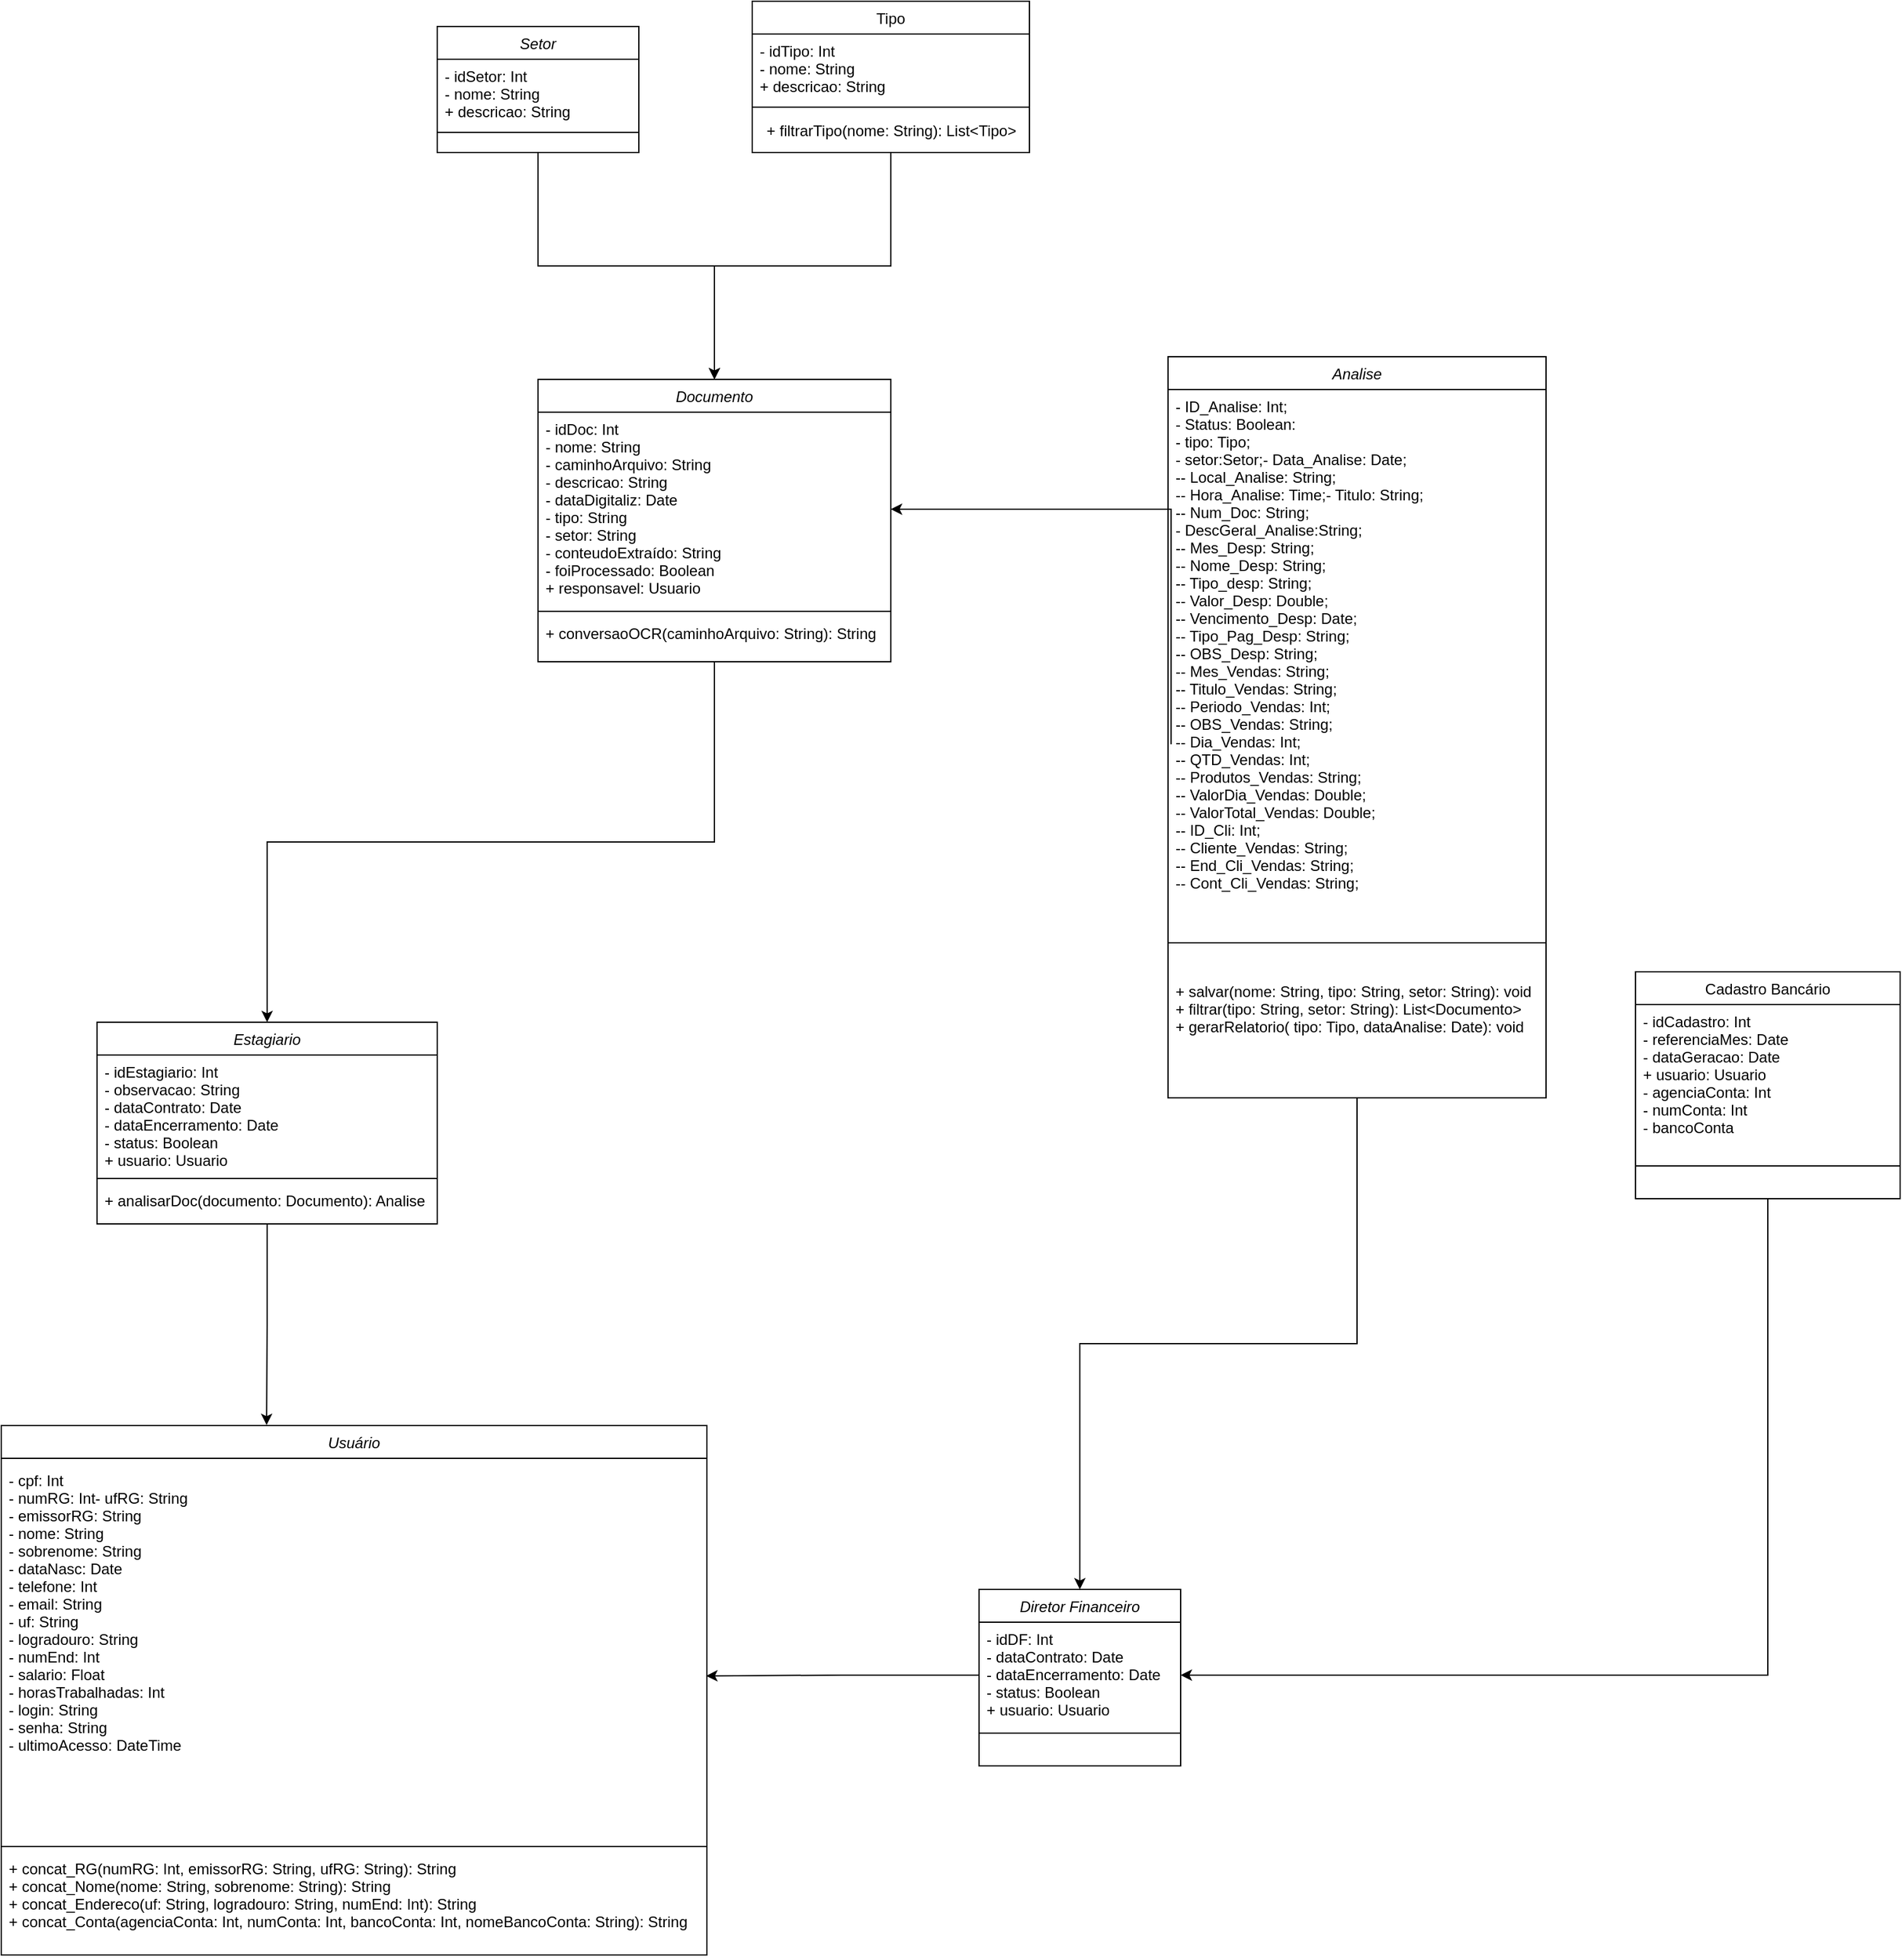 <mxfile version="27.0.5" pages="2">
  <diagram id="C5RBs43oDa-KdzZeNtuy" name="Page-1">
    <mxGraphModel dx="2379" dy="1110" grid="1" gridSize="10" guides="1" tooltips="1" connect="1" arrows="1" fold="1" page="1" pageScale="1" pageWidth="827" pageHeight="1169" math="0" shadow="0">
      <root>
        <mxCell id="WIyWlLk6GJQsqaUBKTNV-0" />
        <mxCell id="WIyWlLk6GJQsqaUBKTNV-1" parent="WIyWlLk6GJQsqaUBKTNV-0" />
        <mxCell id="zkfFHV4jXpPFQw0GAbJ--0" value="Estagiario" style="swimlane;fontStyle=2;align=center;verticalAlign=top;childLayout=stackLayout;horizontal=1;startSize=26;horizontalStack=0;resizeParent=1;resizeLast=0;collapsible=1;marginBottom=0;rounded=0;shadow=0;strokeWidth=1;" parent="WIyWlLk6GJQsqaUBKTNV-1" vertex="1">
          <mxGeometry x="210" y="1030" width="270" height="160" as="geometry">
            <mxRectangle x="230" y="140" width="160" height="26" as="alternateBounds" />
          </mxGeometry>
        </mxCell>
        <mxCell id="zkfFHV4jXpPFQw0GAbJ--3" value="- idEstagiario: Int&#xa;- observacao: String&#xa;- dataContrato: Date&#xa;- dataEncerramento: Date&#xa;- status: Boolean&#xa;+ usuario: Usuario" style="text;align=left;verticalAlign=top;spacingLeft=4;spacingRight=4;overflow=hidden;rotatable=0;points=[[0,0.5],[1,0.5]];portConstraint=eastwest;rounded=0;shadow=0;html=0;" parent="zkfFHV4jXpPFQw0GAbJ--0" vertex="1">
          <mxGeometry y="26" width="270" height="94" as="geometry" />
        </mxCell>
        <mxCell id="zkfFHV4jXpPFQw0GAbJ--4" value="" style="line;html=1;strokeWidth=1;align=left;verticalAlign=middle;spacingTop=-1;spacingLeft=3;spacingRight=3;rotatable=0;labelPosition=right;points=[];portConstraint=eastwest;" parent="zkfFHV4jXpPFQw0GAbJ--0" vertex="1">
          <mxGeometry y="120" width="270" height="8" as="geometry" />
        </mxCell>
        <mxCell id="zkfFHV4jXpPFQw0GAbJ--5" value="+ analisarDoc(documento: Documento): Analise" style="text;align=left;verticalAlign=top;spacingLeft=4;spacingRight=4;overflow=hidden;rotatable=0;points=[[0,0.5],[1,0.5]];portConstraint=eastwest;" parent="zkfFHV4jXpPFQw0GAbJ--0" vertex="1">
          <mxGeometry y="128" width="270" height="26" as="geometry" />
        </mxCell>
        <mxCell id="8BNIzQSXS64k8opR19RO-1" style="edgeStyle=orthogonalEdgeStyle;rounded=0;orthogonalLoop=1;jettySize=auto;html=1;exitX=0.5;exitY=1;exitDx=0;exitDy=0;entryX=0.5;entryY=0;entryDx=0;entryDy=0;" parent="WIyWlLk6GJQsqaUBKTNV-1" source="zkfFHV4jXpPFQw0GAbJ--13" target="JmYCWyrzi9QvDwqXDrU7-22" edge="1">
          <mxGeometry relative="1" as="geometry" />
        </mxCell>
        <mxCell id="zkfFHV4jXpPFQw0GAbJ--13" value="Tipo" style="swimlane;fontStyle=0;align=center;verticalAlign=top;childLayout=stackLayout;horizontal=1;startSize=26;horizontalStack=0;resizeParent=1;resizeLast=0;collapsible=1;marginBottom=0;rounded=0;shadow=0;strokeWidth=1;" parent="WIyWlLk6GJQsqaUBKTNV-1" vertex="1">
          <mxGeometry x="730" y="220" width="220" height="120" as="geometry">
            <mxRectangle x="340" y="380" width="170" height="26" as="alternateBounds" />
          </mxGeometry>
        </mxCell>
        <mxCell id="zkfFHV4jXpPFQw0GAbJ--14" value="- idTipo: Int&#xa;- nome: String&#xa;+ descricao: String" style="text;align=left;verticalAlign=top;spacingLeft=4;spacingRight=4;overflow=hidden;rotatable=0;points=[[0,0.5],[1,0.5]];portConstraint=eastwest;" parent="zkfFHV4jXpPFQw0GAbJ--13" vertex="1">
          <mxGeometry y="26" width="220" height="54" as="geometry" />
        </mxCell>
        <mxCell id="zkfFHV4jXpPFQw0GAbJ--15" value="" style="line;html=1;strokeWidth=1;align=left;verticalAlign=middle;spacingTop=-1;spacingLeft=3;spacingRight=3;rotatable=0;labelPosition=right;points=[];portConstraint=eastwest;" parent="zkfFHV4jXpPFQw0GAbJ--13" vertex="1">
          <mxGeometry y="80" width="220" height="8" as="geometry" />
        </mxCell>
        <mxCell id="JmYCWyrzi9QvDwqXDrU7-36" value="+ filtrarTipo(nome: String): List&amp;lt;Tipo&amp;gt;" style="text;html=1;align=center;verticalAlign=middle;resizable=0;points=[];autosize=1;strokeColor=none;fillColor=none;" parent="zkfFHV4jXpPFQw0GAbJ--13" vertex="1">
          <mxGeometry y="88" width="220" height="30" as="geometry" />
        </mxCell>
        <mxCell id="8BNIzQSXS64k8opR19RO-31" style="edgeStyle=orthogonalEdgeStyle;rounded=0;orthogonalLoop=1;jettySize=auto;html=1;exitX=0.5;exitY=1;exitDx=0;exitDy=0;entryX=1;entryY=0.5;entryDx=0;entryDy=0;" parent="WIyWlLk6GJQsqaUBKTNV-1" source="zkfFHV4jXpPFQw0GAbJ--17" target="JmYCWyrzi9QvDwqXDrU7-6" edge="1">
          <mxGeometry relative="1" as="geometry" />
        </mxCell>
        <mxCell id="zkfFHV4jXpPFQw0GAbJ--17" value="Cadastro Bancário&#xa;" style="swimlane;fontStyle=0;align=center;verticalAlign=top;childLayout=stackLayout;horizontal=1;startSize=26;horizontalStack=0;resizeParent=1;resizeLast=0;collapsible=1;marginBottom=0;rounded=0;shadow=0;strokeWidth=1;" parent="WIyWlLk6GJQsqaUBKTNV-1" vertex="1">
          <mxGeometry x="1431" y="990" width="210" height="180" as="geometry">
            <mxRectangle x="550" y="140" width="160" height="26" as="alternateBounds" />
          </mxGeometry>
        </mxCell>
        <mxCell id="zkfFHV4jXpPFQw0GAbJ--22" value="- idCadastro: Int&#xa;- referenciaMes: Date&#xa;- dataGeracao: Date&#xa;+ usuario: Usuario&#xa;- agenciaConta: Int&#xa;- numConta: Int&#xa;- bancoConta" style="text;align=left;verticalAlign=top;spacingLeft=4;spacingRight=4;overflow=hidden;rotatable=0;points=[[0,0.5],[1,0.5]];portConstraint=eastwest;rounded=0;shadow=0;html=0;" parent="zkfFHV4jXpPFQw0GAbJ--17" vertex="1">
          <mxGeometry y="26" width="210" height="124" as="geometry" />
        </mxCell>
        <mxCell id="zkfFHV4jXpPFQw0GAbJ--23" value="" style="line;html=1;strokeWidth=1;align=left;verticalAlign=middle;spacingTop=-1;spacingLeft=3;spacingRight=3;rotatable=0;labelPosition=right;points=[];portConstraint=eastwest;" parent="zkfFHV4jXpPFQw0GAbJ--17" vertex="1">
          <mxGeometry y="150" width="210" height="8" as="geometry" />
        </mxCell>
        <mxCell id="zkfFHV4jXpPFQw0GAbJ--24" value="&#xa;" style="text;align=left;verticalAlign=top;spacingLeft=4;spacingRight=4;overflow=hidden;rotatable=0;points=[[0,0.5],[1,0.5]];portConstraint=eastwest;" parent="zkfFHV4jXpPFQw0GAbJ--17" vertex="1">
          <mxGeometry y="158" width="210" height="12" as="geometry" />
        </mxCell>
        <mxCell id="JmYCWyrzi9QvDwqXDrU7-3" value="Diretor Financeiro" style="swimlane;fontStyle=2;align=center;verticalAlign=top;childLayout=stackLayout;horizontal=1;startSize=26;horizontalStack=0;resizeParent=1;resizeLast=0;collapsible=1;marginBottom=0;rounded=0;shadow=0;strokeWidth=1;" parent="WIyWlLk6GJQsqaUBKTNV-1" vertex="1">
          <mxGeometry x="910" y="1480" width="160" height="140" as="geometry">
            <mxRectangle x="230" y="140" width="160" height="26" as="alternateBounds" />
          </mxGeometry>
        </mxCell>
        <mxCell id="JmYCWyrzi9QvDwqXDrU7-6" value="- idDF: Int&#xa;- dataContrato: Date&#xa;- dataEncerramento: Date&#xa;- status: Boolean&#xa;+ usuario: Usuario&#xa;" style="text;align=left;verticalAlign=top;spacingLeft=4;spacingRight=4;overflow=hidden;rotatable=0;points=[[0,0.5],[1,0.5]];portConstraint=eastwest;rounded=0;shadow=0;html=0;" parent="JmYCWyrzi9QvDwqXDrU7-3" vertex="1">
          <mxGeometry y="26" width="160" height="84" as="geometry" />
        </mxCell>
        <mxCell id="JmYCWyrzi9QvDwqXDrU7-7" value="" style="line;html=1;strokeWidth=1;align=left;verticalAlign=middle;spacingTop=-1;spacingLeft=3;spacingRight=3;rotatable=0;labelPosition=right;points=[];portConstraint=eastwest;" parent="JmYCWyrzi9QvDwqXDrU7-3" vertex="1">
          <mxGeometry y="110" width="160" height="8" as="geometry" />
        </mxCell>
        <mxCell id="8BNIzQSXS64k8opR19RO-32" style="edgeStyle=orthogonalEdgeStyle;rounded=0;orthogonalLoop=1;jettySize=auto;html=1;exitX=0.5;exitY=1;exitDx=0;exitDy=0;entryX=0.5;entryY=0;entryDx=0;entryDy=0;" parent="WIyWlLk6GJQsqaUBKTNV-1" source="JmYCWyrzi9QvDwqXDrU7-10" target="JmYCWyrzi9QvDwqXDrU7-3" edge="1">
          <mxGeometry relative="1" as="geometry" />
        </mxCell>
        <mxCell id="JmYCWyrzi9QvDwqXDrU7-10" value="Analise" style="swimlane;fontStyle=2;align=center;verticalAlign=top;childLayout=stackLayout;horizontal=1;startSize=26;horizontalStack=0;resizeParent=1;resizeLast=0;collapsible=1;marginBottom=0;rounded=0;shadow=0;strokeWidth=1;" parent="WIyWlLk6GJQsqaUBKTNV-1" vertex="1">
          <mxGeometry x="1060" y="502" width="300" height="588" as="geometry">
            <mxRectangle x="230" y="140" width="160" height="26" as="alternateBounds" />
          </mxGeometry>
        </mxCell>
        <mxCell id="JmYCWyrzi9QvDwqXDrU7-13" value="- ID_Analise: Int;&#xa;- Status: Boolean:&#xa;- tipo: Tipo;&#xa;- setor:Setor;- Data_Analise: Date;&#xa;-- Local_Analise: String;&#xa;-- Hora_Analise: Time;- Titulo: String;&#xa;-- Num_Doc: String;&#xa;- DescGeral_Analise:String;&#xa;-- Mes_Desp: String;&#xa;-- Nome_Desp: String;&#xa;-- Tipo_desp: String;&#xa;-- Valor_Desp: Double;&#xa;-- Vencimento_Desp: Date;&#xa;-- Tipo_Pag_Desp: String;&#xa;-- OBS_Desp: String;&#xa;-- Mes_Vendas: String;&#xa;-- Titulo_Vendas: String;&#xa;-- Periodo_Vendas: Int;&#xa;-- OBS_Vendas: String;&#xa;-- Dia_Vendas: Int;&#xa;-- QTD_Vendas: Int;&#xa;-- Produtos_Vendas: String;&#xa;-- ValorDia_Vendas: Double;&#xa;-- ValorTotal_Vendas: Double;&#xa;-- ID_Cli: Int;&#xa;-- Cliente_Vendas: String;&#xa;-- End_Cli_Vendas: String;&#xa;-- Cont_Cli_Vendas: String;&#xa;" style="text;align=left;verticalAlign=top;spacingLeft=4;spacingRight=4;overflow=hidden;rotatable=0;points=[[0,0.5],[1,0.5]];portConstraint=eastwest;rounded=0;shadow=0;html=0;" parent="JmYCWyrzi9QvDwqXDrU7-10" vertex="1">
          <mxGeometry y="26" width="300" height="414" as="geometry" />
        </mxCell>
        <mxCell id="JmYCWyrzi9QvDwqXDrU7-14" value="" style="line;html=1;strokeWidth=1;align=left;verticalAlign=middle;spacingTop=-1;spacingLeft=3;spacingRight=3;rotatable=0;labelPosition=right;points=[];portConstraint=eastwest;" parent="JmYCWyrzi9QvDwqXDrU7-10" vertex="1">
          <mxGeometry y="440" width="300" height="50" as="geometry" />
        </mxCell>
        <mxCell id="JmYCWyrzi9QvDwqXDrU7-15" value="+ salvar(nome: String, tipo: String, setor: String): void&#xa;+ filtrar(tipo: String, setor: String): List&lt;Documento&gt;&#xa;+ gerarRelatorio( tipo: Tipo, dataAnalise: Date): void&#xa;" style="text;align=left;verticalAlign=top;spacingLeft=4;spacingRight=4;overflow=hidden;rotatable=0;points=[[0,0.5],[1,0.5]];portConstraint=eastwest;" parent="JmYCWyrzi9QvDwqXDrU7-10" vertex="1">
          <mxGeometry y="490" width="300" height="62" as="geometry" />
        </mxCell>
        <mxCell id="8BNIzQSXS64k8opR19RO-0" style="edgeStyle=orthogonalEdgeStyle;rounded=0;orthogonalLoop=1;jettySize=auto;html=1;exitX=0.5;exitY=1;exitDx=0;exitDy=0;entryX=0.5;entryY=0;entryDx=0;entryDy=0;" parent="WIyWlLk6GJQsqaUBKTNV-1" source="JmYCWyrzi9QvDwqXDrU7-16" target="JmYCWyrzi9QvDwqXDrU7-22" edge="1">
          <mxGeometry relative="1" as="geometry" />
        </mxCell>
        <mxCell id="JmYCWyrzi9QvDwqXDrU7-16" value="Setor" style="swimlane;fontStyle=2;align=center;verticalAlign=top;childLayout=stackLayout;horizontal=1;startSize=26;horizontalStack=0;resizeParent=1;resizeLast=0;collapsible=1;marginBottom=0;rounded=0;shadow=0;strokeWidth=1;" parent="WIyWlLk6GJQsqaUBKTNV-1" vertex="1">
          <mxGeometry x="480" y="240" width="160" height="100" as="geometry">
            <mxRectangle x="230" y="140" width="160" height="26" as="alternateBounds" />
          </mxGeometry>
        </mxCell>
        <mxCell id="JmYCWyrzi9QvDwqXDrU7-19" value="- idSetor: Int&#xa;- nome: String&#xa;+ descricao: String" style="text;align=left;verticalAlign=top;spacingLeft=4;spacingRight=4;overflow=hidden;rotatable=0;points=[[0,0.5],[1,0.5]];portConstraint=eastwest;rounded=0;shadow=0;html=0;" parent="JmYCWyrzi9QvDwqXDrU7-16" vertex="1">
          <mxGeometry y="26" width="160" height="54" as="geometry" />
        </mxCell>
        <mxCell id="JmYCWyrzi9QvDwqXDrU7-20" value="" style="line;html=1;strokeWidth=1;align=left;verticalAlign=middle;spacingTop=-1;spacingLeft=3;spacingRight=3;rotatable=0;labelPosition=right;points=[];portConstraint=eastwest;" parent="JmYCWyrzi9QvDwqXDrU7-16" vertex="1">
          <mxGeometry y="80" width="160" height="8" as="geometry" />
        </mxCell>
        <mxCell id="8BNIzQSXS64k8opR19RO-30" style="edgeStyle=orthogonalEdgeStyle;rounded=0;orthogonalLoop=1;jettySize=auto;html=1;exitX=0.5;exitY=1;exitDx=0;exitDy=0;entryX=0.5;entryY=0;entryDx=0;entryDy=0;" parent="WIyWlLk6GJQsqaUBKTNV-1" source="JmYCWyrzi9QvDwqXDrU7-22" target="zkfFHV4jXpPFQw0GAbJ--0" edge="1">
          <mxGeometry relative="1" as="geometry" />
        </mxCell>
        <mxCell id="JmYCWyrzi9QvDwqXDrU7-22" value="Documento" style="swimlane;fontStyle=2;align=center;verticalAlign=top;childLayout=stackLayout;horizontal=1;startSize=26;horizontalStack=0;resizeParent=1;resizeLast=0;collapsible=1;marginBottom=0;rounded=0;shadow=0;strokeWidth=1;" parent="WIyWlLk6GJQsqaUBKTNV-1" vertex="1">
          <mxGeometry x="560" y="520" width="280" height="224" as="geometry">
            <mxRectangle x="230" y="140" width="160" height="26" as="alternateBounds" />
          </mxGeometry>
        </mxCell>
        <mxCell id="JmYCWyrzi9QvDwqXDrU7-25" value="- idDoc: Int&#xa;- nome: String&#xa;- caminhoArquivo: String&#xa;- descricao: String&#xa;- dataDigitaliz: Date&#xa;- tipo: String&#xa;- setor: String&#xa;- conteudoExtraído: String&#xa;- foiProcessado: Boolean&#xa;+ responsavel: Usuario" style="text;align=left;verticalAlign=top;spacingLeft=4;spacingRight=4;overflow=hidden;rotatable=0;points=[[0,0.5],[1,0.5]];portConstraint=eastwest;rounded=0;shadow=0;html=0;" parent="JmYCWyrzi9QvDwqXDrU7-22" vertex="1">
          <mxGeometry y="26" width="280" height="154" as="geometry" />
        </mxCell>
        <mxCell id="JmYCWyrzi9QvDwqXDrU7-26" value="" style="line;html=1;strokeWidth=1;align=left;verticalAlign=middle;spacingTop=-1;spacingLeft=3;spacingRight=3;rotatable=0;labelPosition=right;points=[];portConstraint=eastwest;" parent="JmYCWyrzi9QvDwqXDrU7-22" vertex="1">
          <mxGeometry y="180" width="280" height="8" as="geometry" />
        </mxCell>
        <mxCell id="JmYCWyrzi9QvDwqXDrU7-27" value="+ conversaoOCR(caminhoArquivo: String): String" style="text;align=left;verticalAlign=top;spacingLeft=4;spacingRight=4;overflow=hidden;rotatable=0;points=[[0,0.5],[1,0.5]];portConstraint=eastwest;" parent="JmYCWyrzi9QvDwqXDrU7-22" vertex="1">
          <mxGeometry y="188" width="280" height="26" as="geometry" />
        </mxCell>
        <mxCell id="JmYCWyrzi9QvDwqXDrU7-28" value="Usuário" style="swimlane;fontStyle=2;align=center;verticalAlign=top;childLayout=stackLayout;horizontal=1;startSize=26;horizontalStack=0;resizeParent=1;resizeLast=0;collapsible=1;marginBottom=0;rounded=0;shadow=0;strokeWidth=1;" parent="WIyWlLk6GJQsqaUBKTNV-1" vertex="1">
          <mxGeometry x="134" y="1350" width="560" height="420" as="geometry">
            <mxRectangle x="230" y="140" width="160" height="26" as="alternateBounds" />
          </mxGeometry>
        </mxCell>
        <mxCell id="JmYCWyrzi9QvDwqXDrU7-29" value="&#xa;" style="text;align=left;verticalAlign=top;spacingLeft=4;spacingRight=4;overflow=hidden;rotatable=0;points=[[0,0.5],[1,0.5]];portConstraint=eastwest;" parent="JmYCWyrzi9QvDwqXDrU7-28" vertex="1">
          <mxGeometry y="26" width="560" height="4" as="geometry" />
        </mxCell>
        <mxCell id="JmYCWyrzi9QvDwqXDrU7-31" value="- cpf: Int&#xa;- numRG: Int- ufRG: String&#xa;- emissorRG: String&#xa;- nome: String&#xa;- sobrenome: String&#xa;- dataNasc: Date&#xa;- telefone: Int&#xa;- email: String&#xa;- uf: String&#xa;- logradouro: String&#xa;- numEnd: Int&#xa;- salario: Float&#xa;- horasTrabalhadas: Int&#xa;- login: String&#xa;- senha: String&#xa;- ultimoAcesso: DateTime" style="text;align=left;verticalAlign=top;spacingLeft=4;spacingRight=4;overflow=hidden;rotatable=0;points=[[0,0.5],[1,0.5]];portConstraint=eastwest;rounded=0;shadow=0;html=0;" parent="JmYCWyrzi9QvDwqXDrU7-28" vertex="1">
          <mxGeometry y="30" width="560" height="300" as="geometry" />
        </mxCell>
        <mxCell id="JmYCWyrzi9QvDwqXDrU7-32" value="" style="line;html=1;strokeWidth=1;align=left;verticalAlign=middle;spacingTop=-1;spacingLeft=3;spacingRight=3;rotatable=0;labelPosition=right;points=[];portConstraint=eastwest;" parent="JmYCWyrzi9QvDwqXDrU7-28" vertex="1">
          <mxGeometry y="330" width="560" height="8" as="geometry" />
        </mxCell>
        <mxCell id="JmYCWyrzi9QvDwqXDrU7-33" value="+ concat_RG(numRG: Int, emissorRG: String, ufRG: String): String  &#xa;+ concat_Nome(nome: String, sobrenome: String): String  &#xa;+ concat_Endereco(uf: String, logradouro: String, numEnd: Int): String  &#xa;+ concat_Conta(agenciaConta: Int, numConta: Int, bancoConta: Int, nomeBancoConta: String): String&#xa;" style="text;align=left;verticalAlign=top;spacingLeft=4;spacingRight=4;overflow=hidden;rotatable=0;points=[[0,0.5],[1,0.5]];portConstraint=eastwest;" parent="JmYCWyrzi9QvDwqXDrU7-28" vertex="1">
          <mxGeometry y="338" width="560" height="82" as="geometry" />
        </mxCell>
        <mxCell id="JmYCWyrzi9QvDwqXDrU7-34" style="edgeStyle=orthogonalEdgeStyle;rounded=0;orthogonalLoop=1;jettySize=auto;html=1;exitX=1;exitY=0.5;exitDx=0;exitDy=0;" parent="JmYCWyrzi9QvDwqXDrU7-28" source="JmYCWyrzi9QvDwqXDrU7-33" target="JmYCWyrzi9QvDwqXDrU7-33" edge="1">
          <mxGeometry relative="1" as="geometry" />
        </mxCell>
        <mxCell id="8BNIzQSXS64k8opR19RO-2" style="edgeStyle=orthogonalEdgeStyle;rounded=0;orthogonalLoop=1;jettySize=auto;html=1;exitX=0.008;exitY=0.68;exitDx=0;exitDy=0;entryX=1;entryY=0.5;entryDx=0;entryDy=0;exitPerimeter=0;" parent="WIyWlLk6GJQsqaUBKTNV-1" source="JmYCWyrzi9QvDwqXDrU7-13" target="JmYCWyrzi9QvDwqXDrU7-25" edge="1">
          <mxGeometry relative="1" as="geometry">
            <Array as="points">
              <mxPoint x="1062" y="623" />
            </Array>
          </mxGeometry>
        </mxCell>
        <mxCell id="8BNIzQSXS64k8opR19RO-28" style="edgeStyle=orthogonalEdgeStyle;rounded=0;orthogonalLoop=1;jettySize=auto;html=1;exitX=0;exitY=0.5;exitDx=0;exitDy=0;entryX=0.999;entryY=0.562;entryDx=0;entryDy=0;entryPerimeter=0;" parent="WIyWlLk6GJQsqaUBKTNV-1" source="JmYCWyrzi9QvDwqXDrU7-6" target="JmYCWyrzi9QvDwqXDrU7-31" edge="1">
          <mxGeometry relative="1" as="geometry" />
        </mxCell>
        <mxCell id="8BNIzQSXS64k8opR19RO-29" style="edgeStyle=orthogonalEdgeStyle;rounded=0;orthogonalLoop=1;jettySize=auto;html=1;exitX=0.5;exitY=1;exitDx=0;exitDy=0;entryX=0.376;entryY=-0.001;entryDx=0;entryDy=0;entryPerimeter=0;" parent="WIyWlLk6GJQsqaUBKTNV-1" source="zkfFHV4jXpPFQw0GAbJ--0" target="JmYCWyrzi9QvDwqXDrU7-28" edge="1">
          <mxGeometry relative="1" as="geometry" />
        </mxCell>
      </root>
    </mxGraphModel>
  </diagram>
  <diagram id="YnfAaNhj93xSF_3OgLxp" name="Página-2">
    <mxGraphModel dx="1330" dy="499" grid="1" gridSize="10" guides="1" tooltips="1" connect="1" arrows="1" fold="1" page="1" pageScale="1" pageWidth="827" pageHeight="1169" math="0" shadow="0">
      <root>
        <mxCell id="0" />
        <mxCell id="1" parent="0" />
      </root>
    </mxGraphModel>
  </diagram>
</mxfile>
